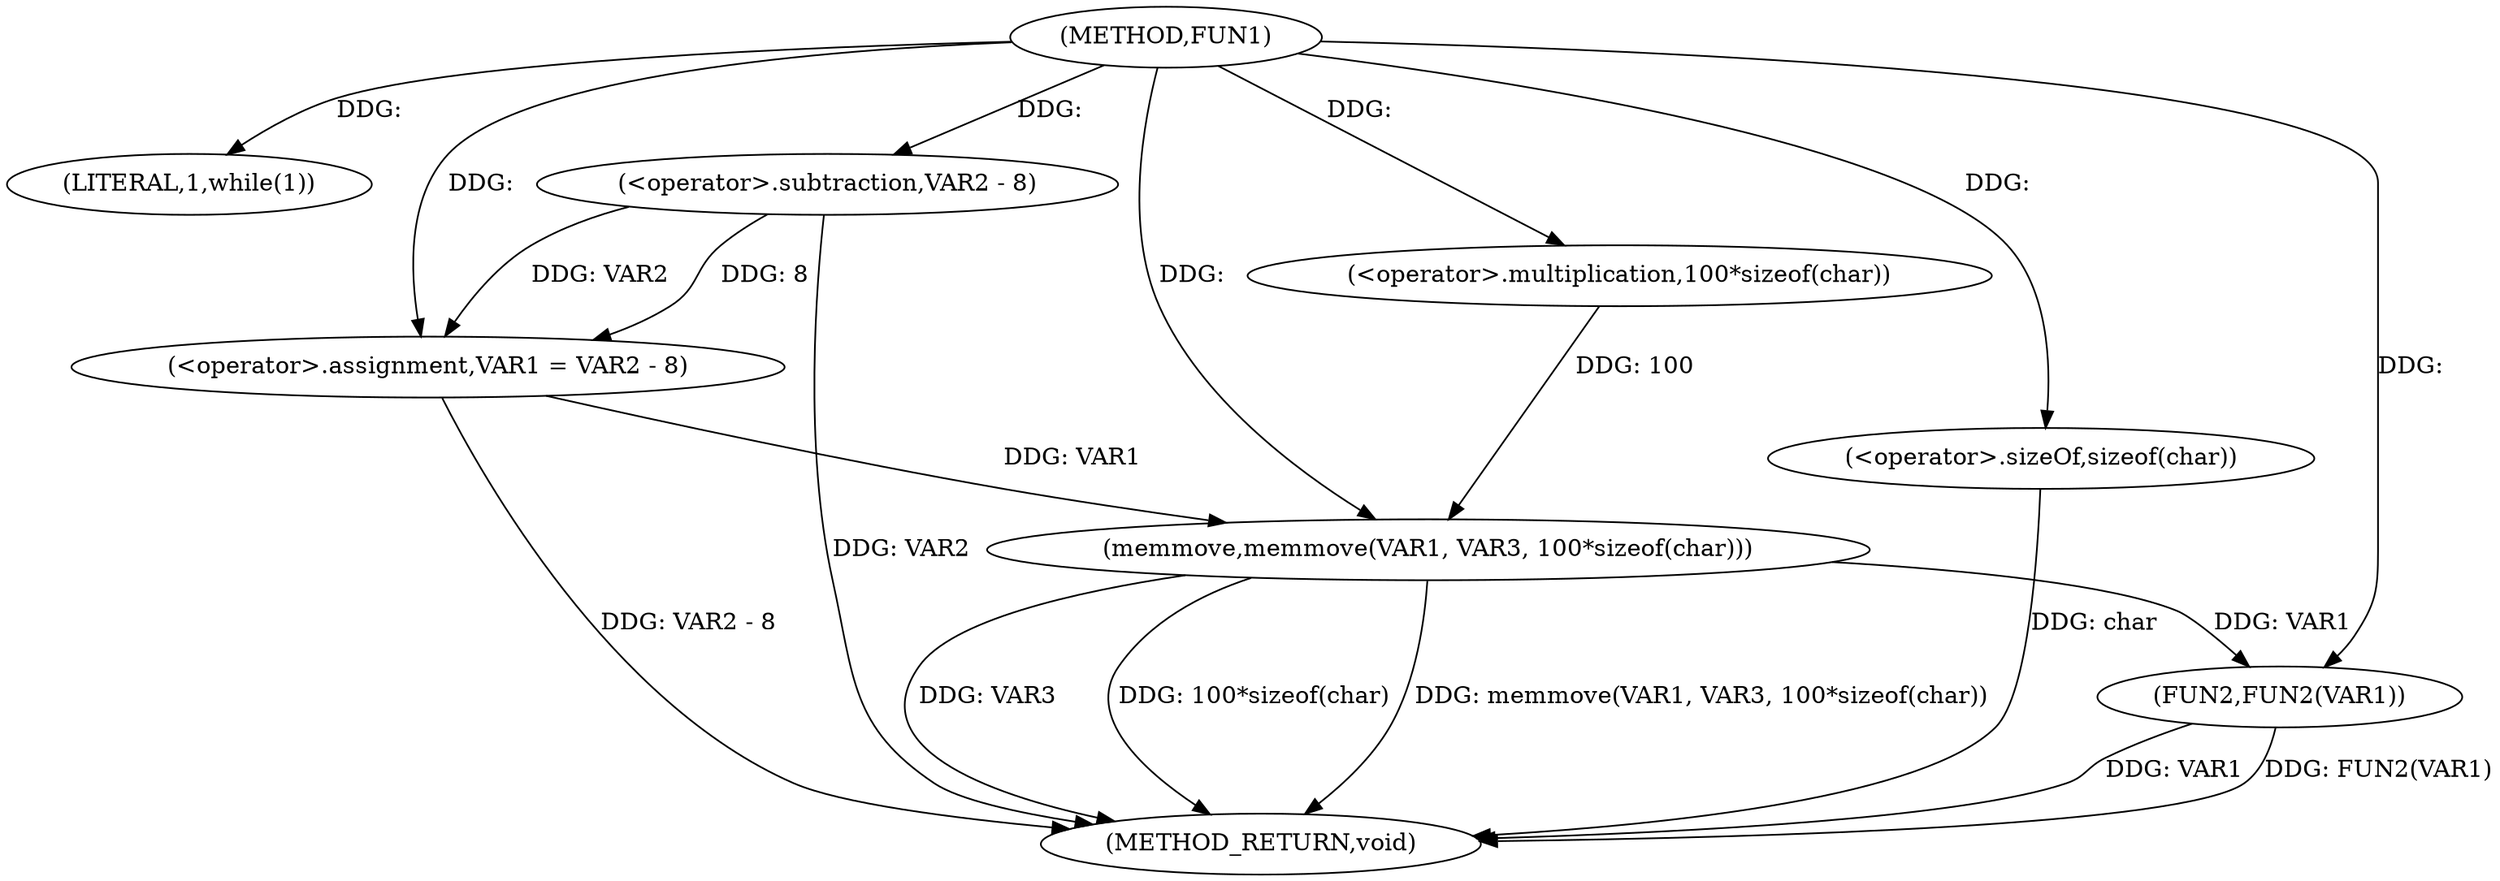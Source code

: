 digraph FUN1 {  
"1000100" [label = "(METHOD,FUN1)" ]
"1000124" [label = "(METHOD_RETURN,void)" ]
"1000105" [label = "(LITERAL,1,while(1))" ]
"1000107" [label = "(<operator>.assignment,VAR1 = VAR2 - 8)" ]
"1000109" [label = "(<operator>.subtraction,VAR2 - 8)" ]
"1000115" [label = "(memmove,memmove(VAR1, VAR3, 100*sizeof(char)))" ]
"1000118" [label = "(<operator>.multiplication,100*sizeof(char))" ]
"1000120" [label = "(<operator>.sizeOf,sizeof(char))" ]
"1000122" [label = "(FUN2,FUN2(VAR1))" ]
  "1000115" -> "1000124"  [ label = "DDG: VAR3"] 
  "1000122" -> "1000124"  [ label = "DDG: VAR1"] 
  "1000115" -> "1000124"  [ label = "DDG: 100*sizeof(char)"] 
  "1000122" -> "1000124"  [ label = "DDG: FUN2(VAR1)"] 
  "1000107" -> "1000124"  [ label = "DDG: VAR2 - 8"] 
  "1000115" -> "1000124"  [ label = "DDG: memmove(VAR1, VAR3, 100*sizeof(char))"] 
  "1000120" -> "1000124"  [ label = "DDG: char"] 
  "1000109" -> "1000124"  [ label = "DDG: VAR2"] 
  "1000100" -> "1000105"  [ label = "DDG: "] 
  "1000109" -> "1000107"  [ label = "DDG: VAR2"] 
  "1000109" -> "1000107"  [ label = "DDG: 8"] 
  "1000100" -> "1000107"  [ label = "DDG: "] 
  "1000100" -> "1000109"  [ label = "DDG: "] 
  "1000107" -> "1000115"  [ label = "DDG: VAR1"] 
  "1000100" -> "1000115"  [ label = "DDG: "] 
  "1000118" -> "1000115"  [ label = "DDG: 100"] 
  "1000100" -> "1000118"  [ label = "DDG: "] 
  "1000100" -> "1000120"  [ label = "DDG: "] 
  "1000115" -> "1000122"  [ label = "DDG: VAR1"] 
  "1000100" -> "1000122"  [ label = "DDG: "] 
}
